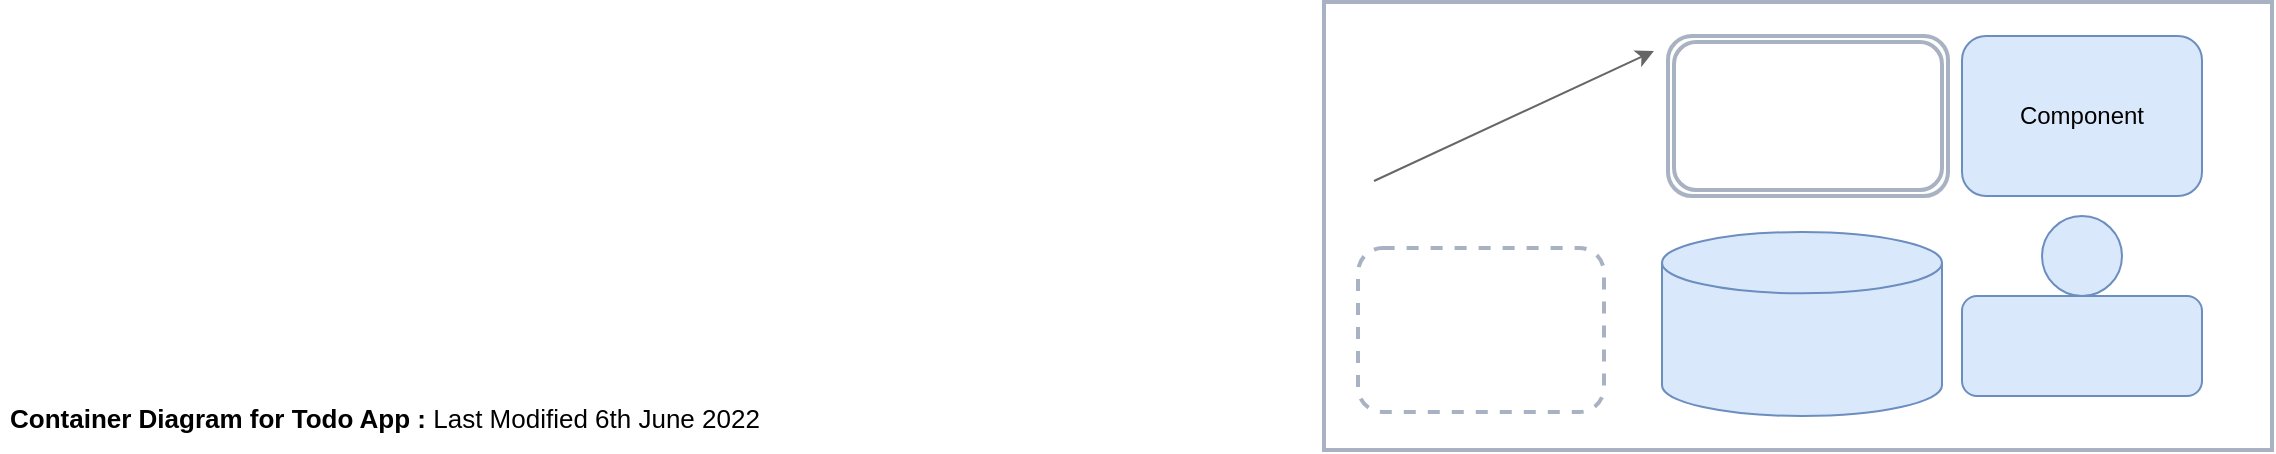 <mxfile version="19.0.0" type="device"><diagram id="xhz2VXN6wJrF9SOYRH9q" name="Page-1"><mxGraphModel dx="1422" dy="865" grid="0" gridSize="10" guides="1" tooltips="1" connect="1" arrows="1" fold="1" page="1" pageScale="1" pageWidth="1169" pageHeight="827" math="0" shadow="0"><root><mxCell id="0"/><mxCell id="1" parent="0"/><mxCell id="x3UrMXTMdCy2_YmAkSnX-14" value="&lt;h1 style=&quot;font-size: 13px;&quot;&gt;Container Diagram for Todo App : &lt;span style=&quot;font-weight: normal;&quot;&gt;Last Modified 6th June 2022&lt;/span&gt;&lt;/h1&gt;" style="text;html=1;strokeColor=none;fillColor=none;spacing=5;spacingTop=-20;whiteSpace=wrap;overflow=hidden;rounded=0;fontSize=13;" vertex="1" parent="1"><mxGeometry x="21" y="793" width="597" height="19" as="geometry"/></mxCell><mxCell id="x3UrMXTMdCy2_YmAkSnX-15" value="" style="group" vertex="1" connectable="0" parent="1"><mxGeometry x="683" y="591" width="474" height="224" as="geometry"/></mxCell><mxCell id="x3UrMXTMdCy2_YmAkSnX-12" value="" style="rounded=0;whiteSpace=wrap;html=1;strokeColor=#A8B2C2;strokeWidth=2;" vertex="1" parent="x3UrMXTMdCy2_YmAkSnX-15"><mxGeometry width="474" height="224" as="geometry"/></mxCell><mxCell id="x3UrMXTMdCy2_YmAkSnX-9" value="" style="ellipse;whiteSpace=wrap;html=1;aspect=fixed;strokeWidth=1;fillColor=#dae8fc;strokeColor=#6c8ebf;" vertex="1" parent="x3UrMXTMdCy2_YmAkSnX-15"><mxGeometry x="359" y="107" width="40" height="40" as="geometry"/></mxCell><mxCell id="x3UrMXTMdCy2_YmAkSnX-1" value="" style="rounded=1;whiteSpace=wrap;html=1;fillColor=#dae8fc;strokeColor=#6c8ebf;" vertex="1" parent="x3UrMXTMdCy2_YmAkSnX-15"><mxGeometry x="319" y="147" width="120" height="50" as="geometry"/></mxCell><mxCell id="x3UrMXTMdCy2_YmAkSnX-2" value="Component" style="rounded=1;whiteSpace=wrap;html=1;fillColor=#dae8fc;strokeColor=#6c8ebf;" vertex="1" parent="x3UrMXTMdCy2_YmAkSnX-15"><mxGeometry x="319" y="17" width="120" height="80" as="geometry"/></mxCell><mxCell id="x3UrMXTMdCy2_YmAkSnX-5" value="" style="shape=ext;double=1;rounded=1;whiteSpace=wrap;html=1;strokeWidth=2;strokeColor=#A8B2C2;" vertex="1" parent="x3UrMXTMdCy2_YmAkSnX-15"><mxGeometry x="172" y="17" width="140" height="80" as="geometry"/></mxCell><mxCell id="x3UrMXTMdCy2_YmAkSnX-6" value="" style="endArrow=classic;html=1;rounded=0;fillColor=#f5f5f5;strokeColor=#666666;" edge="1" parent="x3UrMXTMdCy2_YmAkSnX-15"><mxGeometry width="50" height="50" relative="1" as="geometry"><mxPoint x="25" y="89.5" as="sourcePoint"/><mxPoint x="165" y="24.5" as="targetPoint"/></mxGeometry></mxCell><mxCell id="x3UrMXTMdCy2_YmAkSnX-7" value="" style="strokeWidth=1;html=1;shape=mxgraph.flowchart.database;whiteSpace=wrap;fillColor=#dae8fc;strokeColor=#6c8ebf;" vertex="1" parent="x3UrMXTMdCy2_YmAkSnX-15"><mxGeometry x="169" y="115" width="140" height="92" as="geometry"/></mxCell><mxCell id="x3UrMXTMdCy2_YmAkSnX-11" value="" style="rounded=1;whiteSpace=wrap;html=1;strokeColor=#A8B2C2;strokeWidth=2;dashed=1;" vertex="1" parent="x3UrMXTMdCy2_YmAkSnX-15"><mxGeometry x="17" y="123" width="123" height="82" as="geometry"/></mxCell></root></mxGraphModel></diagram></mxfile>